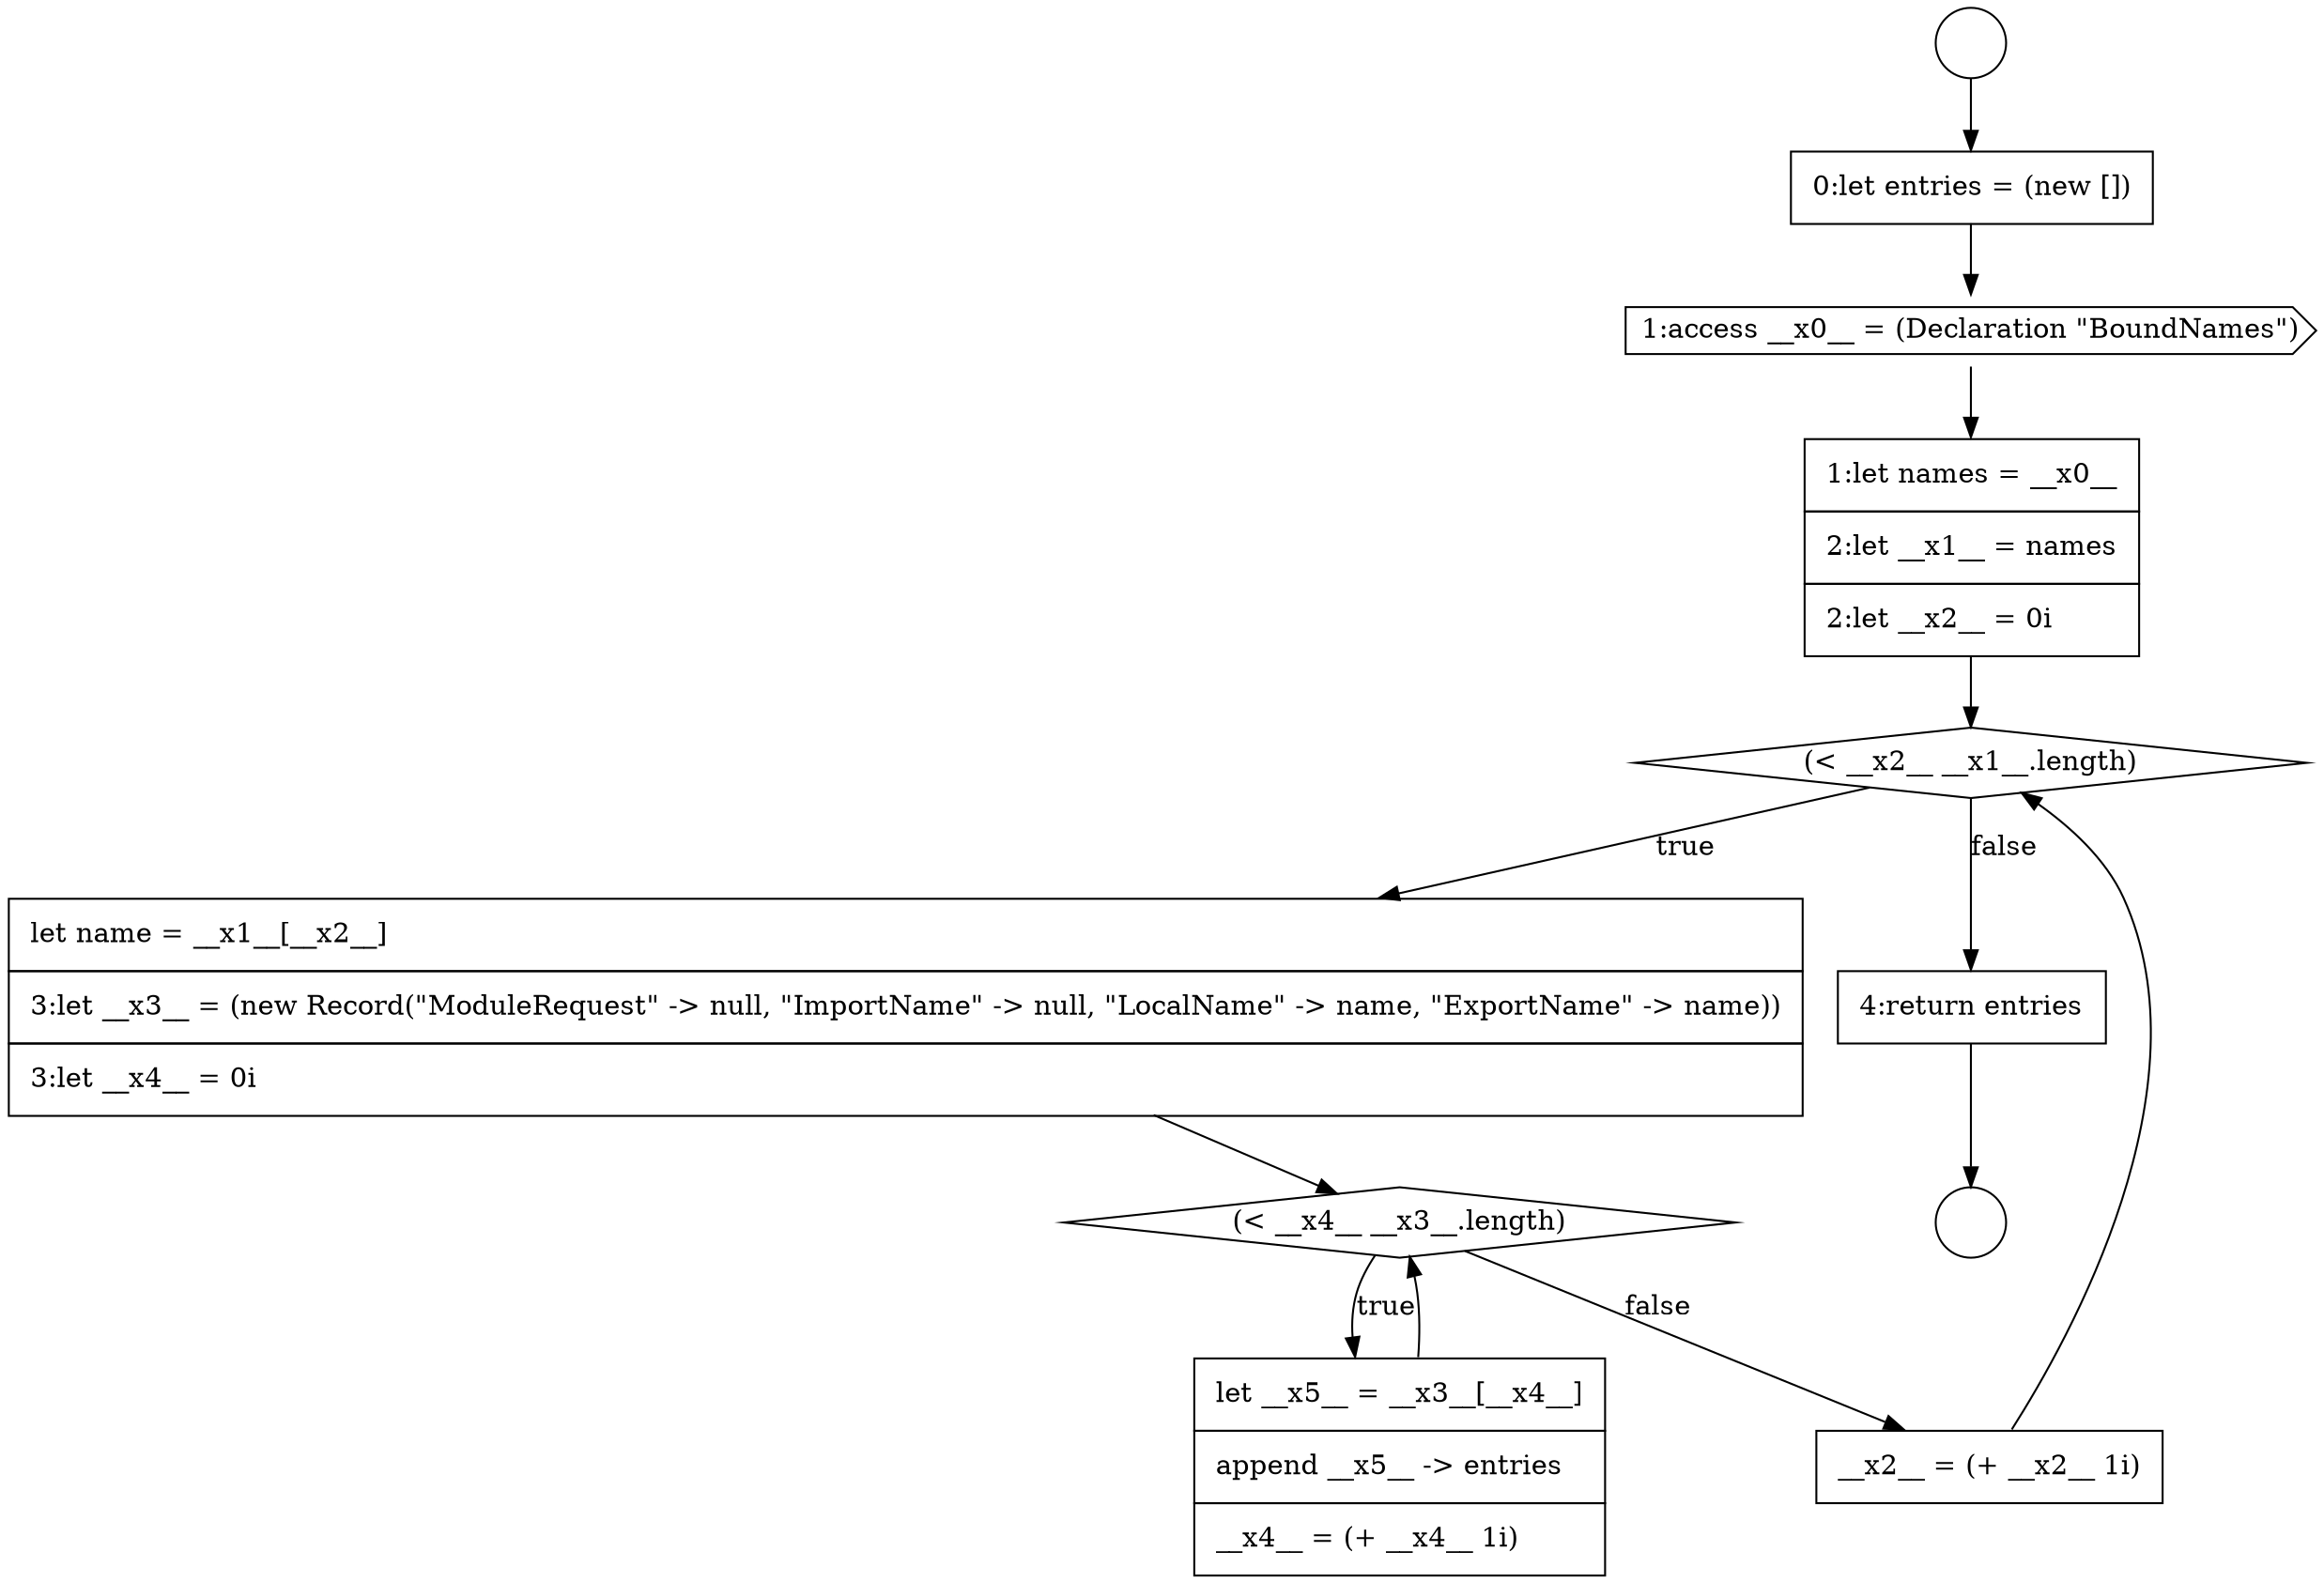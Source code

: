 digraph {
  node10103 [shape=circle label=" " color="black" fillcolor="white" style=filled]
  node10110 [shape=diamond, label=<<font color="black">(&lt; __x4__ __x3__.length)</font>> color="black" fillcolor="white" style=filled]
  node10107 [shape=none, margin=0, label=<<font color="black">
    <table border="0" cellborder="1" cellspacing="0" cellpadding="10">
      <tr><td align="left">1:let names = __x0__</td></tr>
      <tr><td align="left">2:let __x1__ = names</td></tr>
      <tr><td align="left">2:let __x2__ = 0i</td></tr>
    </table>
  </font>> color="black" fillcolor="white" style=filled]
  node10111 [shape=none, margin=0, label=<<font color="black">
    <table border="0" cellborder="1" cellspacing="0" cellpadding="10">
      <tr><td align="left">let __x5__ = __x3__[__x4__]</td></tr>
      <tr><td align="left">append __x5__ -&gt; entries</td></tr>
      <tr><td align="left">__x4__ = (+ __x4__ 1i)</td></tr>
    </table>
  </font>> color="black" fillcolor="white" style=filled]
  node10108 [shape=diamond, label=<<font color="black">(&lt; __x2__ __x1__.length)</font>> color="black" fillcolor="white" style=filled]
  node10112 [shape=none, margin=0, label=<<font color="black">
    <table border="0" cellborder="1" cellspacing="0" cellpadding="10">
      <tr><td align="left">__x2__ = (+ __x2__ 1i)</td></tr>
    </table>
  </font>> color="black" fillcolor="white" style=filled]
  node10104 [shape=circle label=" " color="black" fillcolor="white" style=filled]
  node10109 [shape=none, margin=0, label=<<font color="black">
    <table border="0" cellborder="1" cellspacing="0" cellpadding="10">
      <tr><td align="left">let name = __x1__[__x2__]</td></tr>
      <tr><td align="left">3:let __x3__ = (new Record(&quot;ModuleRequest&quot; -&gt; null, &quot;ImportName&quot; -&gt; null, &quot;LocalName&quot; -&gt; name, &quot;ExportName&quot; -&gt; name))</td></tr>
      <tr><td align="left">3:let __x4__ = 0i</td></tr>
    </table>
  </font>> color="black" fillcolor="white" style=filled]
  node10105 [shape=none, margin=0, label=<<font color="black">
    <table border="0" cellborder="1" cellspacing="0" cellpadding="10">
      <tr><td align="left">0:let entries = (new [])</td></tr>
    </table>
  </font>> color="black" fillcolor="white" style=filled]
  node10106 [shape=cds, label=<<font color="black">1:access __x0__ = (Declaration &quot;BoundNames&quot;)</font>> color="black" fillcolor="white" style=filled]
  node10113 [shape=none, margin=0, label=<<font color="black">
    <table border="0" cellborder="1" cellspacing="0" cellpadding="10">
      <tr><td align="left">4:return entries</td></tr>
    </table>
  </font>> color="black" fillcolor="white" style=filled]
  node10105 -> node10106 [ color="black"]
  node10109 -> node10110 [ color="black"]
  node10110 -> node10111 [label=<<font color="black">true</font>> color="black"]
  node10110 -> node10112 [label=<<font color="black">false</font>> color="black"]
  node10108 -> node10109 [label=<<font color="black">true</font>> color="black"]
  node10108 -> node10113 [label=<<font color="black">false</font>> color="black"]
  node10113 -> node10104 [ color="black"]
  node10112 -> node10108 [ color="black"]
  node10103 -> node10105 [ color="black"]
  node10106 -> node10107 [ color="black"]
  node10111 -> node10110 [ color="black"]
  node10107 -> node10108 [ color="black"]
}

